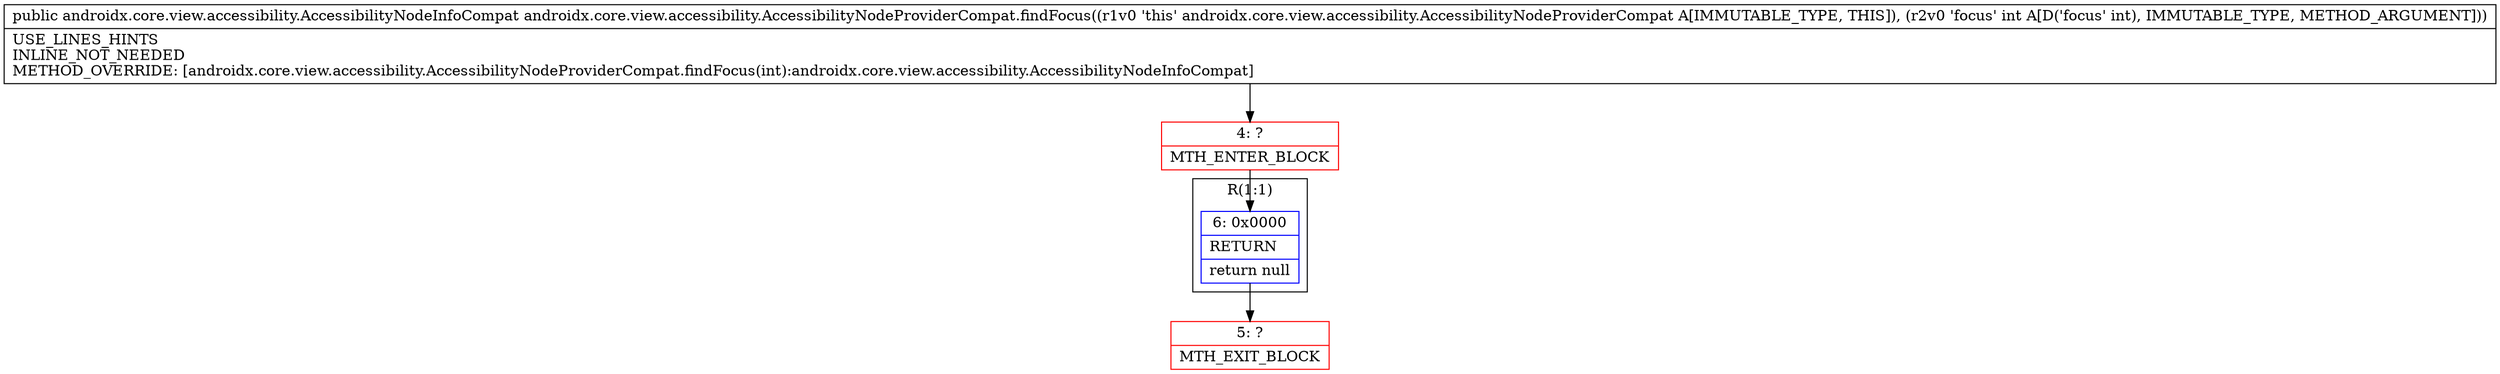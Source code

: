 digraph "CFG forandroidx.core.view.accessibility.AccessibilityNodeProviderCompat.findFocus(I)Landroidx\/core\/view\/accessibility\/AccessibilityNodeInfoCompat;" {
subgraph cluster_Region_1975855059 {
label = "R(1:1)";
node [shape=record,color=blue];
Node_6 [shape=record,label="{6\:\ 0x0000|RETURN\l|return null\l}"];
}
Node_4 [shape=record,color=red,label="{4\:\ ?|MTH_ENTER_BLOCK\l}"];
Node_5 [shape=record,color=red,label="{5\:\ ?|MTH_EXIT_BLOCK\l}"];
MethodNode[shape=record,label="{public androidx.core.view.accessibility.AccessibilityNodeInfoCompat androidx.core.view.accessibility.AccessibilityNodeProviderCompat.findFocus((r1v0 'this' androidx.core.view.accessibility.AccessibilityNodeProviderCompat A[IMMUTABLE_TYPE, THIS]), (r2v0 'focus' int A[D('focus' int), IMMUTABLE_TYPE, METHOD_ARGUMENT]))  | USE_LINES_HINTS\lINLINE_NOT_NEEDED\lMETHOD_OVERRIDE: [androidx.core.view.accessibility.AccessibilityNodeProviderCompat.findFocus(int):androidx.core.view.accessibility.AccessibilityNodeInfoCompat]\l}"];
MethodNode -> Node_4;Node_6 -> Node_5;
Node_4 -> Node_6;
}

